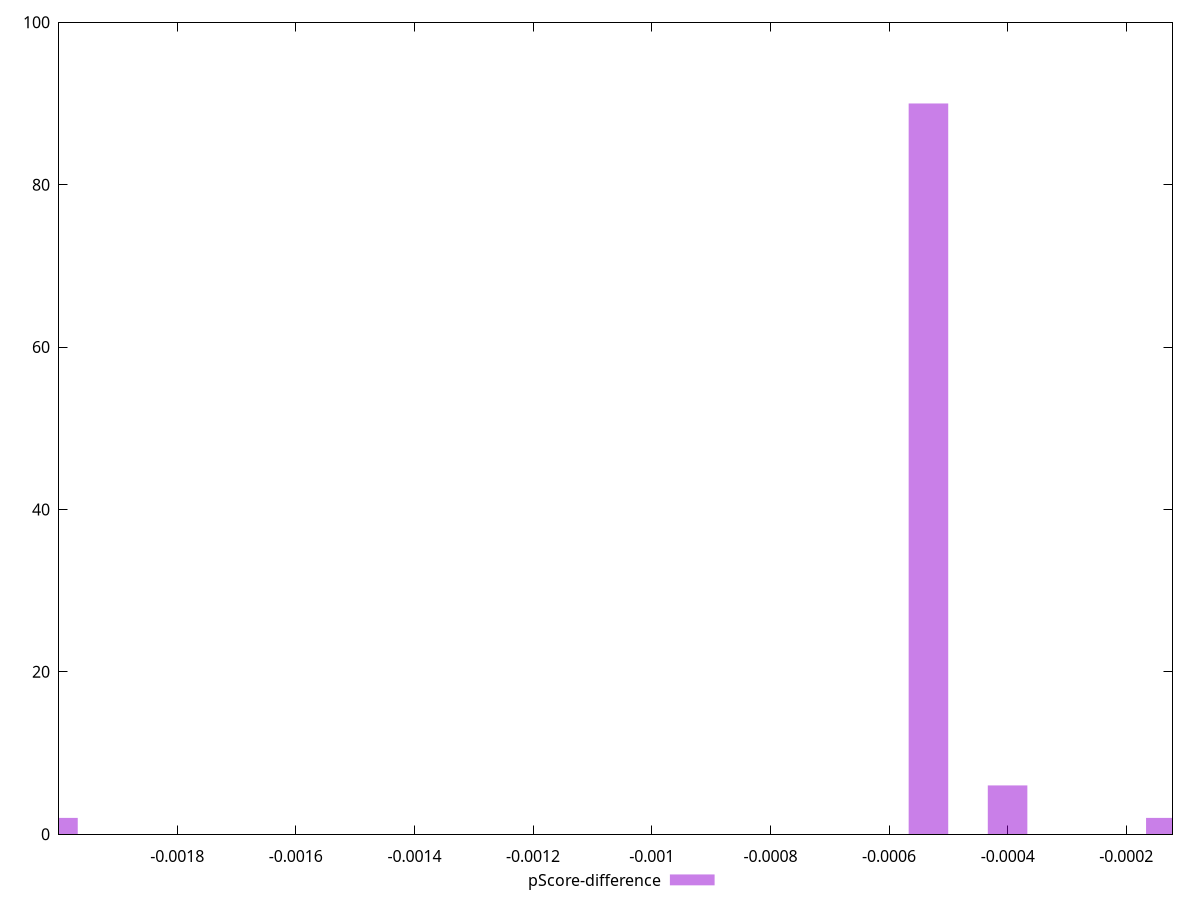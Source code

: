 reset

$pScoreDifference <<EOF
-0.0005335747341510502 90
-0.00013339368353776254 2
-0.00040018105061328765 6
-0.002000905253066438 2
EOF

set key outside below
set boxwidth 0.00006669684176888127
set xrange [-0.001999144644548201:-0.0001221789047367583]
set yrange [0:100]
set trange [0:100]
set style fill transparent solid 0.5 noborder
set terminal svg size 640, 490 enhanced background rgb 'white'
set output "reports/report_00030_2021-02-24T20-42-31.540Z/cumulative-layout-shift/samples/music/pScore-difference/histogram.svg"

plot $pScoreDifference title "pScore-difference" with boxes

reset
